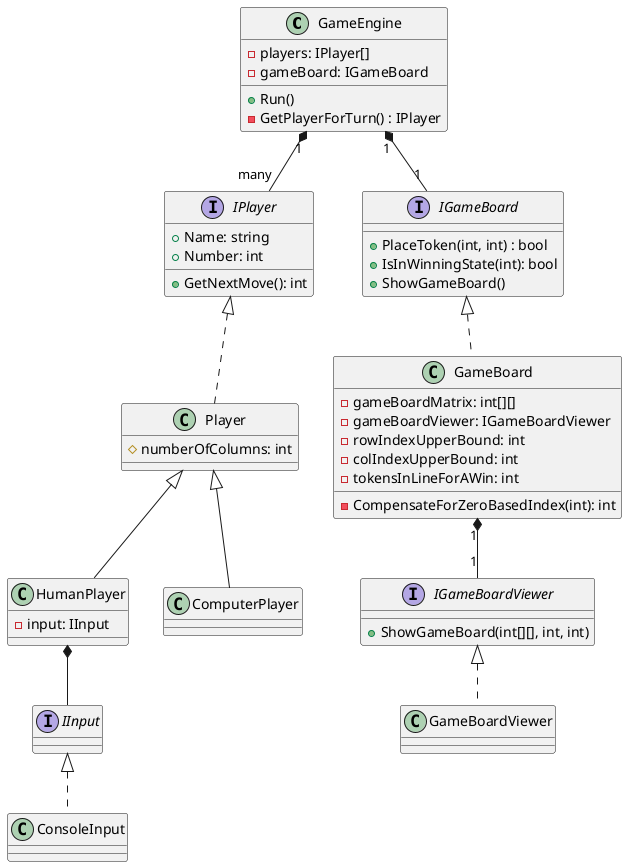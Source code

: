 @startuml ConnectFour

class GameEngine {
    -players: IPlayer[]
    -gameBoard: IGameBoard
    +Run()
    -GetPlayerForTurn() : IPlayer
}

interface IPlayer {
    +Name: string
    +Number: int
    +GetNextMove(): int
}
class Player {
    #numberOfColumns: int
}
class HumanPlayer {
    -input: IInput
}
class ComputerPlayer
interface IInput
class ConsoleInput

interface IGameBoard {
    +PlaceToken(int, int) : bool
    +IsInWinningState(int): bool
    +ShowGameBoard()
}

class GameBoard {
    -gameBoardMatrix: int[][]
    -gameBoardViewer: IGameBoardViewer
    -rowIndexUpperBound: int
    -colIndexUpperBound: int
    -tokensInLineForAWin: int
    -CompensateForZeroBasedIndex(int): int
}

interface IGameBoardViewer {
    +ShowGameBoard(int[][], int, int)
}

class GameBoardViewer {
}

GameEngine "1" *-- "many" IPlayer

IPlayer <|.. Player

Player <|-- HumanPlayer
Player <|-- ComputerPlayer

HumanPlayer *-- IInput
IInput <|.. ConsoleInput

GameEngine "1" *-- "1" IGameBoard
IGameBoard <|.. GameBoard

GameBoard "1" *-- "1" IGameBoardViewer
IGameBoardViewer <|.. GameBoardViewer

@enduml